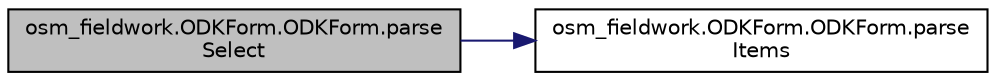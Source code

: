 digraph "osm_fieldwork.ODKForm.ODKForm.parseSelect"
{
 // LATEX_PDF_SIZE
  edge [fontname="Helvetica",fontsize="10",labelfontname="Helvetica",labelfontsize="10"];
  node [fontname="Helvetica",fontsize="10",shape=record];
  rankdir="LR";
  Node1 [label="osm_fieldwork.ODKForm.ODKForm.parse\lSelect",height=0.2,width=0.4,color="black", fillcolor="grey75", style="filled", fontcolor="black",tooltip=" "];
  Node1 -> Node2 [color="midnightblue",fontsize="10",style="solid",fontname="Helvetica"];
  Node2 [label="osm_fieldwork.ODKForm.ODKForm.parse\lItems",height=0.2,width=0.4,color="black", fillcolor="white", style="filled",URL="$classosm__fieldwork_1_1ODKForm_1_1ODKForm.html#a3c2ed5aca7bccb45e2f08536fc3bc7ee",tooltip=" "];
}
